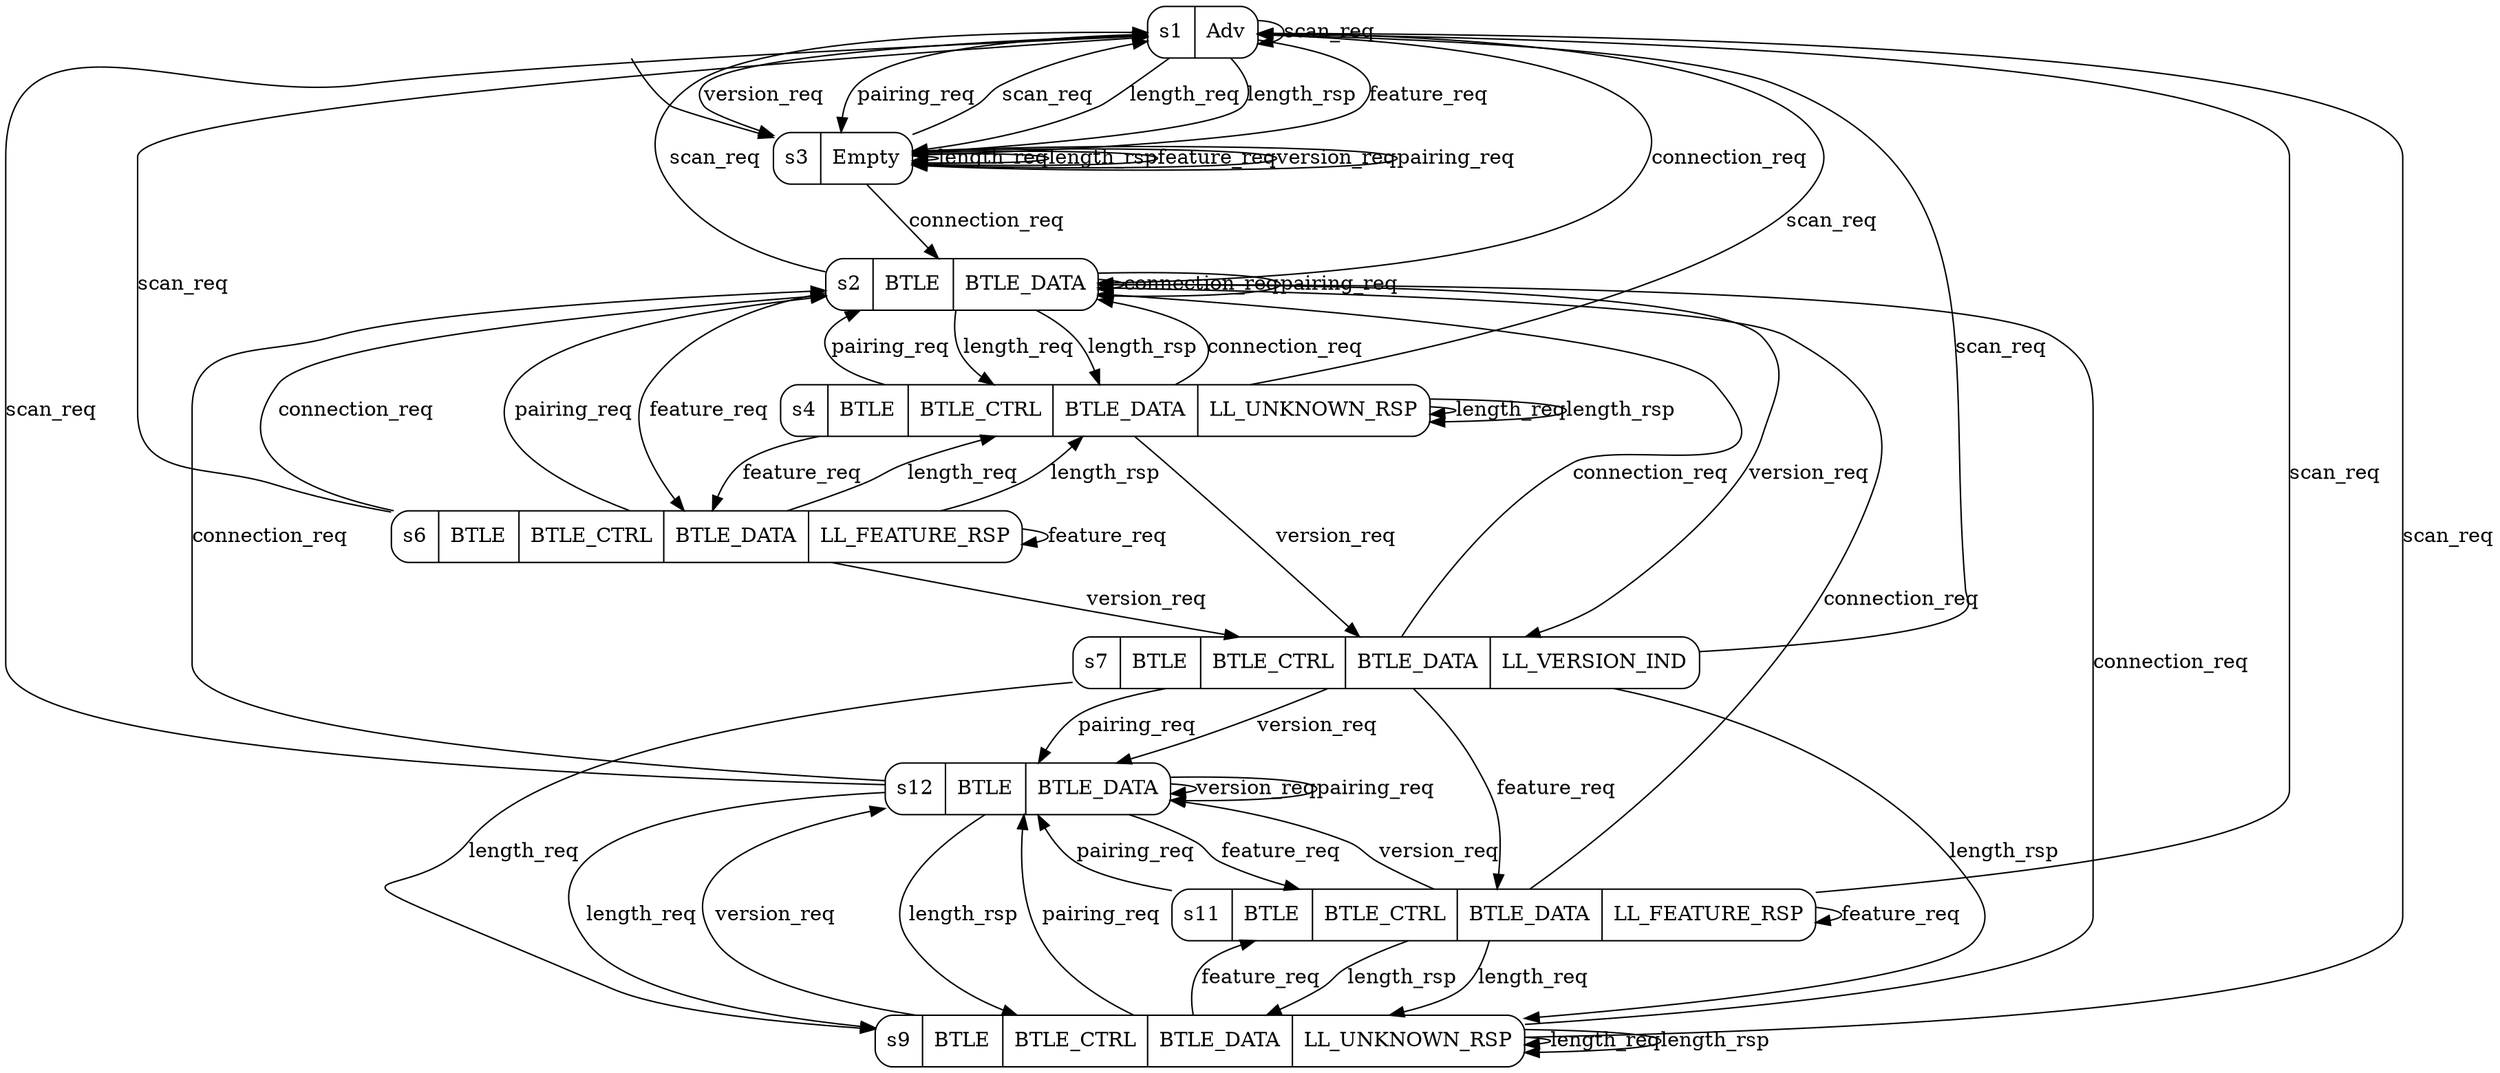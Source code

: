 digraph "CYBLE-416045-02_moore" {
s1 [label="s1|Adv", shape=record, style=rounded];
s2 [label="s2|BTLE|BTLE_DATA", shape=record, style=rounded];
s3 [label="s3|Empty", shape=record, style=rounded];
s4 [label="s4|BTLE|BTLE_CTRL|BTLE_DATA|LL_UNKNOWN_RSP", shape=record, style=rounded];
s6 [label="s6|BTLE|BTLE_CTRL|BTLE_DATA|LL_FEATURE_RSP", shape=record, style=rounded];
s7 [label="s7|BTLE|BTLE_CTRL|BTLE_DATA|LL_VERSION_IND", shape=record, style=rounded];
s9 [label="s9|BTLE|BTLE_CTRL|BTLE_DATA|LL_UNKNOWN_RSP", shape=record, style=rounded];
s11 [label="s11|BTLE|BTLE_CTRL|BTLE_DATA|LL_FEATURE_RSP", shape=record, style=rounded];
s12 [label="s12|BTLE|BTLE_DATA", shape=record, style=rounded];
s1 -> s1 [label="scan_req"];
s1 -> s2 [label="connection_req"];
s1 -> s3 [label="length_req"];
s1 -> s3 [label="length_rsp"];
s1 -> s3 [label="feature_req"];
s1 -> s3 [label="version_req"];
s1 -> s3 [label="pairing_req"];
s2 -> s1 [label="scan_req"];
s2 -> s2 [label="connection_req"];
s2 -> s4 [label="length_req"];
s2 -> s4 [label="length_rsp"];
s2 -> s6 [label="feature_req"];
s2 -> s7 [label="version_req"];
s2 -> s2 [label="pairing_req"];
s3 -> s1 [label="scan_req"];
s3 -> s2 [label="connection_req"];
s3 -> s3 [label="length_req"];
s3 -> s3 [label="length_rsp"];
s3 -> s3 [label="feature_req"];
s3 -> s3 [label="version_req"];
s3 -> s3 [label="pairing_req"];
s4 -> s1 [label="scan_req"];
s4 -> s2 [label="connection_req"];
s4 -> s4 [label="length_req"];
s4 -> s4 [label="length_rsp"];
s4 -> s6 [label="feature_req"];
s4 -> s7 [label="version_req"];
s4 -> s2 [label="pairing_req"];
s6 -> s1 [label="scan_req"];
s6 -> s2 [label="connection_req"];
s6 -> s4 [label="length_req"];
s6 -> s4 [label="length_rsp"];
s6 -> s6 [label="feature_req"];
s6 -> s7 [label="version_req"];
s6 -> s2 [label="pairing_req"];
s7 -> s1 [label="scan_req"];
s7 -> s2 [label="connection_req"];
s7 -> s9 [label="length_req"];
s7 -> s9 [label="length_rsp"];
s7 -> s11 [label="feature_req"];
s7 -> s12 [label="version_req"];
s7 -> s12 [label="pairing_req"];
s9 -> s1 [label="scan_req"];
s9 -> s2 [label="connection_req"];
s9 -> s9 [label="length_req"];
s9 -> s9 [label="length_rsp"];
s9 -> s11 [label="feature_req"];
s9 -> s12 [label="version_req"];
s9 -> s12 [label="pairing_req"];
s11 -> s1 [label="scan_req"];
s11 -> s2 [label="connection_req"];
s11 -> s9 [label="length_req"];
s11 -> s9 [label="length_rsp"];
s11 -> s11 [label="feature_req"];
s11 -> s12 [label="version_req"];
s11 -> s12 [label="pairing_req"];
s12 -> s1 [label="scan_req"];
s12 -> s2 [label="connection_req"];
s12 -> s9 [label="length_req"];
s12 -> s9 [label="length_rsp"];
s12 -> s11 [label="feature_req"];
s12 -> s12 [label="version_req"];
s12 -> s12 [label="pairing_req"];
__start0 [shape=none, label=""];
__start0 -> s3 [label=""];
}
